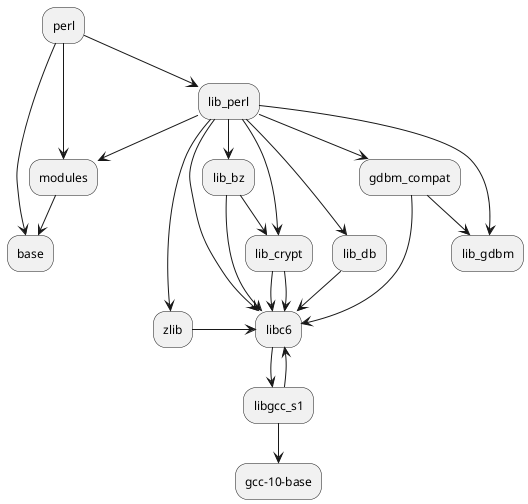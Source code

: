 @startuml
perl --> base
perl --> modules
perl --> lib_perl
modules --> base
lib_perl --> lib_bz
lib_bz --> libc6
lib_bz --> lib_crypt
libc6 --> libgcc_s1
libgcc_s1 --> gcc-10-base
libgcc_s1 --> libc6
lib_crypt --> libc6
lib_perl --> libc6
lib_perl --> lib_crypt
lib_crypt --> libc6
lib_perl --> lib_db
lib_db --> libc6
lib_perl --> gdbm_compat
gdbm_compat --> libc6
gdbm_compat --> lib_gdbm
lib_perl --> lib_gdbm
lib_perl --> zlib
zlib -> libc6
lib_perl --> modules
@enduml
